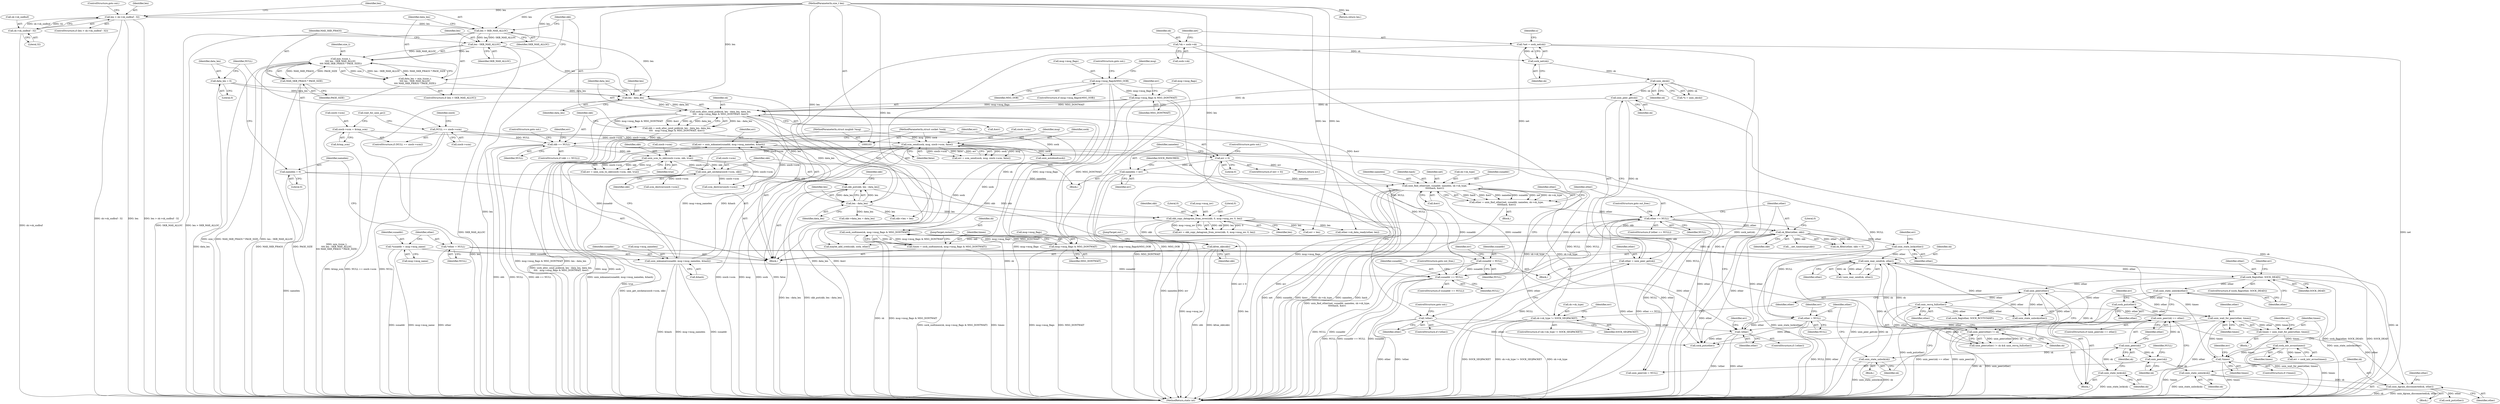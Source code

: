 digraph "0_linux_e0e3cea46d31d23dc40df0a49a7a2c04fe8edfea_0@API" {
"1000567" [label="(Call,kfree_skb(skb))"];
"1000392" [label="(Call,sk_filter(other, skb))"];
"1000386" [label="(Call,other == NULL)"];
"1000373" [label="(Call,other = unix_find_other(net, sunaddr, namelen, sk->sk_type,\n\t\t\t\t\thash, &err))"];
"1000375" [label="(Call,unix_find_other(net, sunaddr, namelen, sk->sk_type,\n\t\t\t\t\thash, &err))"];
"1000121" [label="(Call,*net = sock_net(sk))"];
"1000123" [label="(Call,sock_net(sk))"];
"1000115" [label="(Call,*sk = sock->sk)"];
"1000369" [label="(Call,sunaddr == NULL)"];
"1000217" [label="(Call,sunaddr = NULL)"];
"1000155" [label="(Call,NULL == siocb->scm)"];
"1000200" [label="(Call,unix_mkname(sunaddr, msg->msg_namelen, &hash))"];
"1000131" [label="(Call,*sunaddr = msg->msg_name)"];
"1000295" [label="(Call,skb == NULL)"];
"1000279" [label="(Call,skb = sock_alloc_send_pskb(sk, len - data_len, data_len,\n\t\t\t\t   msg->msg_flags & MSG_DONTWAIT, &err))"];
"1000281" [label="(Call,sock_alloc_send_pskb(sk, len - data_len, data_len,\n\t\t\t\t   msg->msg_flags & MSG_DONTWAIT, &err))"];
"1000226" [label="(Call,unix_peer_get(sk))"];
"1000128" [label="(Call,unix_sk(sk))"];
"1000283" [label="(Call,len - data_len)"];
"1000266" [label="(Call,len > SKB_MAX_ALLOC)"];
"1000257" [label="(Call,len > sk->sk_sndbuf - 32)"];
"1000107" [label="(MethodParameterIn,size_t len)"];
"1000259" [label="(Call,sk->sk_sndbuf - 32)"];
"1000273" [label="(Call,len - SKB_MAX_ALLOC)"];
"1000151" [label="(Call,data_len = 0)"];
"1000269" [label="(Call,data_len = min_t(size_t,\n\t\t\t\t len - SKB_MAX_ALLOC,\n\t\t\t\t MAX_SKB_FRAGS * PAGE_SIZE))"];
"1000271" [label="(Call,min_t(size_t,\n\t\t\t\t len - SKB_MAX_ALLOC,\n\t\t\t\t MAX_SKB_FRAGS * PAGE_SIZE))"];
"1000276" [label="(Call,MAX_SKB_FRAGS * PAGE_SIZE)"];
"1000287" [label="(Call,msg->msg_flags & MSG_DONTWAIT)"];
"1000187" [label="(Call,msg->msg_flags&MSG_OOB)"];
"1000141" [label="(Call,namelen = 0)"];
"1000212" [label="(Call,namelen = err)"];
"1000208" [label="(Call,err < 0)"];
"1000198" [label="(Call,err = unix_mkname(sunaddr, msg->msg_namelen, &hash))"];
"1000471" [label="(Call,sk->sk_type != SOCK_SEQPACKET)"];
"1000361" [label="(Call,!other)"];
"1000452" [label="(Call,other = NULL)"];
"1000229" [label="(Call,!other)"];
"1000224" [label="(Call,other = unix_peer_get(sk))"];
"1000137" [label="(Call,*other = NULL)"];
"1000509" [label="(Call,unix_wait_for_peer(other, timeo))"];
"1000495" [label="(Call,unix_recvq_full(other))"];
"1000492" [label="(Call,unix_peer(other))"];
"1000414" [label="(Call,sock_flag(other, SOCK_DEAD))"];
"1000409" [label="(Call,unix_may_send(sk, other))"];
"1000491" [label="(Call,unix_peer(other) != sk)"];
"1000439" [label="(Call,unix_dgram_disconnected(sk, other))"];
"1000437" [label="(Call,unix_state_unlock(sk))"];
"1000434" [label="(Call,unix_peer(sk))"];
"1000429" [label="(Call,unix_peer(sk))"];
"1000425" [label="(Call,unix_state_lock(sk))"];
"1000428" [label="(Call,unix_peer(sk) == other)"];
"1000420" [label="(Call,sock_put(other))"];
"1000418" [label="(Call,unix_state_unlock(other))"];
"1000352" [label="(Call,sock_sndtimeo(sk, msg->msg_flags & MSG_DONTWAIT))"];
"1000354" [label="(Call,msg->msg_flags & MSG_DONTWAIT)"];
"1000450" [label="(Call,unix_state_unlock(sk))"];
"1000401" [label="(Call,unix_state_lock(other))"];
"1000499" [label="(Call,!timeo)"];
"1000350" [label="(Call,timeo = sock_sndtimeo(sk, msg->msg_flags & MSG_DONTWAIT))"];
"1000514" [label="(Call,sock_intr_errno(timeo))"];
"1000507" [label="(Call,timeo = unix_wait_for_peer(other, timeo))"];
"1000339" [label="(Call,skb_copy_datagram_from_iovec(skb, 0, msg->msg_iov, 0, len))"];
"1000322" [label="(Call,skb_put(skb, len - data_len))"];
"1000317" [label="(Call,unix_get_secdata(siocb->scm, skb))"];
"1000301" [label="(Call,unix_scm_to_skb(siocb->scm, skb, true))"];
"1000169" [label="(Call,scm_send(sock, msg, siocb->scm, false))"];
"1000105" [label="(MethodParameterIn,struct socket *sock)"];
"1000106" [label="(MethodParameterIn,struct msghdr *msg)"];
"1000160" [label="(Call,siocb->scm = &tmp_scm)"];
"1000324" [label="(Call,len - data_len)"];
"1000441" [label="(Identifier,other)"];
"1000219" [label="(Identifier,NULL)"];
"1000389" [label="(ControlStructure,goto out_free;)"];
"1000129" [label="(Identifier,sk)"];
"1000264" [label="(ControlStructure,goto out;)"];
"1000211" [label="(ControlStructure,goto out;)"];
"1000454" [label="(Identifier,NULL)"];
"1000293" [label="(Identifier,err)"];
"1000202" [label="(Call,msg->msg_namelen)"];
"1000339" [label="(Call,skb_copy_datagram_from_iovec(skb, 0, msg->msg_iov, 0, len))"];
"1000216" [label="(Block,)"];
"1000436" [label="(Identifier,NULL)"];
"1000160" [label="(Call,siocb->scm = &tmp_scm)"];
"1000325" [label="(Identifier,len)"];
"1000208" [label="(Call,err < 0)"];
"1000298" [label="(ControlStructure,goto out;)"];
"1000105" [label="(MethodParameterIn,struct socket *sock)"];
"1000392" [label="(Call,sk_filter(other, skb))"];
"1000418" [label="(Call,unix_state_unlock(other))"];
"1000132" [label="(Identifier,sunaddr)"];
"1000358" [label="(Identifier,MSG_DONTWAIT)"];
"1000527" [label="(Call,maybe_add_creds(skb, sock, other))"];
"1000224" [label="(Call,other = unix_peer_get(sk))"];
"1000201" [label="(Identifier,sunaddr)"];
"1000263" [label="(Literal,32)"];
"1000324" [label="(Call,len - data_len)"];
"1000578" [label="(Return,return err;)"];
"1000431" [label="(Identifier,other)"];
"1000435" [label="(Identifier,sk)"];
"1000210" [label="(Literal,0)"];
"1000427" [label="(ControlStructure,if (unix_peer(sk) == other))"];
"1000453" [label="(Identifier,other)"];
"1000514" [label="(Call,sock_intr_errno(timeo))"];
"1000155" [label="(Call,NULL == siocb->scm)"];
"1000296" [label="(Identifier,skb)"];
"1000371" [label="(Identifier,NULL)"];
"1000522" [label="(Call,sock_flag(other, SOCK_RCVTSTAMP))"];
"1000404" [label="(Identifier,err)"];
"1000270" [label="(Identifier,data_len)"];
"1000346" [label="(Identifier,len)"];
"1000126" [label="(Call,*u = unix_sk(sk))"];
"1000378" [label="(Identifier,namelen)"];
"1000402" [label="(Identifier,other)"];
"1000124" [label="(Identifier,sk)"];
"1000128" [label="(Call,unix_sk(sk))"];
"1000284" [label="(Identifier,len)"];
"1000209" [label="(Identifier,err)"];
"1000497" [label="(Block,)"];
"1000302" [label="(Call,siocb->scm)"];
"1000332" [label="(Call,skb->len = len)"];
"1000107" [label="(MethodParameterIn,size_t len)"];
"1000272" [label="(Identifier,size_t)"];
"1000231" [label="(ControlStructure,goto out;)"];
"1000138" [label="(Identifier,other)"];
"1000285" [label="(Identifier,data_len)"];
"1000493" [label="(Identifier,other)"];
"1000361" [label="(Call,!other)"];
"1000397" [label="(Call,err = len)"];
"1000225" [label="(Identifier,other)"];
"1000257" [label="(Call,len > sk->sk_sndbuf - 32)"];
"1000342" [label="(Call,msg->msg_iov)"];
"1000195" [label="(Identifier,msg)"];
"1000154" [label="(ControlStructure,if (NULL == siocb->scm))"];
"1000567" [label="(Call,kfree_skb(skb))"];
"1000460" [label="(Identifier,err)"];
"1000151" [label="(Call,data_len = 0)"];
"1000388" [label="(Identifier,NULL)"];
"1000306" [label="(Identifier,true)"];
"1000491" [label="(Call,unix_peer(other) != sk)"];
"1000142" [label="(Identifier,namelen)"];
"1000369" [label="(Call,sunaddr == NULL)"];
"1000291" [label="(Identifier,MSG_DONTWAIT)"];
"1000269" [label="(Call,data_len = min_t(size_t,\n\t\t\t\t len - SKB_MAX_ALLOC,\n\t\t\t\t MAX_SKB_FRAGS * PAGE_SIZE))"];
"1000500" [label="(Identifier,timeo)"];
"1000322" [label="(Call,skb_put(skb, len - data_len))"];
"1000297" [label="(Identifier,NULL)"];
"1000317" [label="(Call,unix_get_secdata(siocb->scm, skb))"];
"1000169" [label="(Call,scm_send(sock, msg, siocb->scm, false))"];
"1000294" [label="(ControlStructure,if (skb == NULL))"];
"1000374" [label="(Identifier,other)"];
"1000432" [label="(Block,)"];
"1000387" [label="(Identifier,other)"];
"1000235" [label="(Identifier,SOCK_PASSCRED)"];
"1000368" [label="(ControlStructure,if (sunaddr == NULL))"];
"1000212" [label="(Call,namelen = err)"];
"1000345" [label="(Literal,0)"];
"1000172" [label="(Call,siocb->scm)"];
"1000451" [label="(Identifier,sk)"];
"1000283" [label="(Call,len - data_len)"];
"1000394" [label="(Identifier,skb)"];
"1000288" [label="(Call,msg->msg_flags)"];
"1000515" [label="(Identifier,timeo)"];
"1000401" [label="(Call,unix_state_lock(other))"];
"1000568" [label="(Identifier,skb)"];
"1000115" [label="(Call,*sk = sock->sk)"];
"1000276" [label="(Call,MAX_SKB_FRAGS * PAGE_SIZE)"];
"1000450" [label="(Call,unix_state_unlock(sk))"];
"1000226" [label="(Call,unix_peer_get(sk))"];
"1000280" [label="(Identifier,skb)"];
"1000186" [label="(ControlStructure,if (msg->msg_flags&MSG_OOB))"];
"1000352" [label="(Call,sock_sndtimeo(sk, msg->msg_flags & MSG_DONTWAIT))"];
"1000301" [label="(Call,unix_scm_to_skb(siocb->scm, skb, true))"];
"1000471" [label="(Call,sk->sk_type != SOCK_SEQPACKET)"];
"1000287" [label="(Call,msg->msg_flags & MSG_DONTWAIT)"];
"1000499" [label="(Call,!timeo)"];
"1000382" [label="(Identifier,hash)"];
"1000370" [label="(Identifier,sunaddr)"];
"1000123" [label="(Call,sock_net(sk))"];
"1000166" [label="(Call,wait_for_unix_gc())"];
"1000354" [label="(Call,msg->msg_flags & MSG_DONTWAIT)"];
"1000299" [label="(Call,err = unix_scm_to_skb(siocb->scm, skb, true))"];
"1000248" [label="(Call,unix_autobind(sock))"];
"1000116" [label="(Identifier,sk)"];
"1000133" [label="(Call,msg->msg_name)"];
"1000376" [label="(Identifier,net)"];
"1000507" [label="(Call,timeo = unix_wait_for_peer(other, timeo))"];
"1000472" [label="(Call,sk->sk_type)"];
"1000428" [label="(Call,unix_peer(sk) == other)"];
"1000275" [label="(Identifier,SKB_MAX_ALLOC)"];
"1000259" [label="(Call,sk->sk_sndbuf - 32)"];
"1000416" [label="(Identifier,SOCK_DEAD)"];
"1000318" [label="(Call,siocb->scm)"];
"1000205" [label="(Call,&hash)"];
"1000351" [label="(Identifier,timeo)"];
"1000513" [label="(Identifier,err)"];
"1000121" [label="(Call,*net = sock_net(sk))"];
"1000197" [label="(Block,)"];
"1000108" [label="(Block,)"];
"1000305" [label="(Identifier,skb)"];
"1000439" [label="(Call,unix_dgram_disconnected(sk, other))"];
"1000214" [label="(Identifier,err)"];
"1000353" [label="(Identifier,sk)"];
"1000572" [label="(Call,sock_put(other))"];
"1000385" [label="(ControlStructure,if (other == NULL))"];
"1000217" [label="(Call,sunaddr = NULL)"];
"1000350" [label="(Call,timeo = sock_sndtimeo(sk, msg->msg_flags & MSG_DONTWAIT))"];
"1000267" [label="(Identifier,len)"];
"1000274" [label="(Identifier,len)"];
"1000271" [label="(Call,min_t(size_t,\n\t\t\t\t len - SKB_MAX_ALLOC,\n\t\t\t\t MAX_SKB_FRAGS * PAGE_SIZE))"];
"1000440" [label="(Identifier,sk)"];
"1000426" [label="(Identifier,sk)"];
"1000552" [label="(Call,other->sk_data_ready(other, len))"];
"1000494" [label="(Identifier,sk)"];
"1000512" [label="(Call,err = sock_intr_errno(timeo))"];
"1000323" [label="(Identifier,skb)"];
"1000295" [label="(Call,skb == NULL)"];
"1000282" [label="(Identifier,sk)"];
"1000286" [label="(Identifier,data_len)"];
"1000300" [label="(Identifier,err)"];
"1000580" [label="(MethodReturn,static int)"];
"1000423" [label="(Identifier,err)"];
"1000162" [label="(Identifier,siocb)"];
"1000419" [label="(Identifier,other)"];
"1000266" [label="(Call,len > SKB_MAX_ALLOC)"];
"1000379" [label="(Call,sk->sk_type)"];
"1000156" [label="(Identifier,NULL)"];
"1000363" [label="(Block,)"];
"1000420" [label="(Call,sock_put(other))"];
"1000273" [label="(Call,len - SKB_MAX_ALLOC)"];
"1000281" [label="(Call,sock_alloc_send_pskb(sk, len - data_len, data_len,\n\t\t\t\t   msg->msg_flags & MSG_DONTWAIT, &err))"];
"1000434" [label="(Call,unix_peer(sk))"];
"1000122" [label="(Identifier,net)"];
"1000171" [label="(Identifier,msg)"];
"1000326" [label="(Identifier,data_len)"];
"1000414" [label="(Call,sock_flag(other, SOCK_DEAD))"];
"1000525" [label="(Call,__net_timestamp(skb))"];
"1000292" [label="(Call,&err)"];
"1000117" [label="(Call,sock->sk)"];
"1000141" [label="(Call,namelen = 0)"];
"1000260" [label="(Call,sk->sk_sndbuf)"];
"1000503" [label="(Identifier,err)"];
"1000569" [label="(JumpTarget,out:)"];
"1000470" [label="(ControlStructure,if (sk->sk_type != SOCK_SEQPACKET))"];
"1000456" [label="(Identifier,err)"];
"1000475" [label="(Identifier,SOCK_SEQPACKET)"];
"1000373" [label="(Call,other = unix_find_other(net, sunaddr, namelen, sk->sk_type,\n\t\t\t\t\thash, &err))"];
"1000355" [label="(Call,msg->msg_flags)"];
"1000340" [label="(Identifier,skb)"];
"1000187" [label="(Call,msg->msg_flags&MSG_OOB)"];
"1000227" [label="(Identifier,sk)"];
"1000191" [label="(Identifier,MSG_OOB)"];
"1000417" [label="(Block,)"];
"1000430" [label="(Identifier,sk)"];
"1000372" [label="(ControlStructure,goto out_free;)"];
"1000152" [label="(Identifier,data_len)"];
"1000327" [label="(Call,skb->data_len = data_len)"];
"1000425" [label="(Call,unix_state_lock(sk))"];
"1000393" [label="(Identifier,other)"];
"1000492" [label="(Call,unix_peer(other))"];
"1000127" [label="(Identifier,u)"];
"1000164" [label="(Call,&tmp_scm)"];
"1000377" [label="(Identifier,sunaddr)"];
"1000452" [label="(Call,other = NULL)"];
"1000561" [label="(Return,return len;)"];
"1000360" [label="(ControlStructure,if (!other))"];
"1000137" [label="(Call,*other = NULL)"];
"1000409" [label="(Call,unix_may_send(sk, other))"];
"1000153" [label="(Literal,0)"];
"1000221" [label="(Identifier,err)"];
"1000557" [label="(Call,scm_destroy(siocb->scm))"];
"1000362" [label="(Identifier,other)"];
"1000443" [label="(Identifier,other)"];
"1000199" [label="(Identifier,err)"];
"1000218" [label="(Identifier,sunaddr)"];
"1000386" [label="(Call,other == NULL)"];
"1000341" [label="(Literal,0)"];
"1000213" [label="(Identifier,namelen)"];
"1000498" [label="(ControlStructure,if (!timeo))"];
"1000139" [label="(Identifier,NULL)"];
"1000321" [label="(Identifier,skb)"];
"1000359" [label="(JumpTarget,restart:)"];
"1000200" [label="(Call,unix_mkname(sunaddr, msg->msg_namelen, &hash))"];
"1000478" [label="(Identifier,err)"];
"1000438" [label="(Identifier,sk)"];
"1000175" [label="(Identifier,false)"];
"1000170" [label="(Identifier,sock)"];
"1000161" [label="(Call,siocb->scm)"];
"1000207" [label="(ControlStructure,if (err < 0))"];
"1000510" [label="(Identifier,other)"];
"1000265" [label="(ControlStructure,if (len > SKB_MAX_ALLOC))"];
"1000495" [label="(Call,unix_recvq_full(other))"];
"1000509" [label="(Call,unix_wait_for_peer(other, timeo))"];
"1000268" [label="(Identifier,SKB_MAX_ALLOC)"];
"1000408" [label="(Call,!unix_may_send(sk, other))"];
"1000106" [label="(MethodParameterIn,struct msghdr *msg)"];
"1000437" [label="(Call,unix_state_unlock(sk))"];
"1000258" [label="(Identifier,len)"];
"1000511" [label="(Identifier,timeo)"];
"1000230" [label="(Identifier,other)"];
"1000395" [label="(Literal,0)"];
"1000157" [label="(Call,siocb->scm)"];
"1000143" [label="(Literal,0)"];
"1000256" [label="(ControlStructure,if (len > sk->sk_sndbuf - 32))"];
"1000413" [label="(ControlStructure,if (sock_flag(other, SOCK_DEAD)))"];
"1000411" [label="(Identifier,other)"];
"1000564" [label="(Call,unix_state_unlock(other))"];
"1000574" [label="(Call,scm_destroy(siocb->scm))"];
"1000433" [label="(Call,unix_peer(sk) = NULL)"];
"1000496" [label="(Identifier,other)"];
"1000442" [label="(Call,sock_put(other))"];
"1000410" [label="(Identifier,sk)"];
"1000198" [label="(Call,err = unix_mkname(sunaddr, msg->msg_namelen, &hash))"];
"1000429" [label="(Call,unix_peer(sk))"];
"1000391" [label="(Call,sk_filter(other, skb) < 0)"];
"1000383" [label="(Call,&err)"];
"1000490" [label="(Call,unix_peer(other) != sk && unix_recvq_full(other))"];
"1000228" [label="(ControlStructure,if (!other))"];
"1000188" [label="(Call,msg->msg_flags)"];
"1000192" [label="(ControlStructure,goto out;)"];
"1000415" [label="(Identifier,other)"];
"1000421" [label="(Identifier,other)"];
"1000329" [label="(Identifier,skb)"];
"1000365" [label="(Identifier,err)"];
"1000167" [label="(Call,err = scm_send(sock, msg, siocb->scm, false))"];
"1000375" [label="(Call,unix_find_other(net, sunaddr, namelen, sk->sk_type,\n\t\t\t\t\thash, &err))"];
"1000278" [label="(Identifier,PAGE_SIZE)"];
"1000449" [label="(Block,)"];
"1000131" [label="(Call,*sunaddr = msg->msg_name)"];
"1000508" [label="(Identifier,timeo)"];
"1000279" [label="(Call,skb = sock_alloc_send_pskb(sk, len - data_len, data_len,\n\t\t\t\t   msg->msg_flags & MSG_DONTWAIT, &err))"];
"1000337" [label="(Call,err = skb_copy_datagram_from_iovec(skb, 0, msg->msg_iov, 0, len))"];
"1000277" [label="(Identifier,MAX_SKB_FRAGS)"];
"1000229" [label="(Call,!other)"];
"1000567" -> "1000108"  [label="AST: "];
"1000567" -> "1000568"  [label="CFG: "];
"1000568" -> "1000567"  [label="AST: "];
"1000569" -> "1000567"  [label="CFG: "];
"1000567" -> "1000580"  [label="DDG: skb"];
"1000567" -> "1000580"  [label="DDG: kfree_skb(skb)"];
"1000392" -> "1000567"  [label="DDG: skb"];
"1000301" -> "1000567"  [label="DDG: skb"];
"1000339" -> "1000567"  [label="DDG: skb"];
"1000392" -> "1000391"  [label="AST: "];
"1000392" -> "1000394"  [label="CFG: "];
"1000393" -> "1000392"  [label="AST: "];
"1000394" -> "1000392"  [label="AST: "];
"1000395" -> "1000392"  [label="CFG: "];
"1000392" -> "1000580"  [label="DDG: other"];
"1000392" -> "1000391"  [label="DDG: other"];
"1000392" -> "1000391"  [label="DDG: skb"];
"1000386" -> "1000392"  [label="DDG: other"];
"1000361" -> "1000392"  [label="DDG: other"];
"1000339" -> "1000392"  [label="DDG: skb"];
"1000392" -> "1000401"  [label="DDG: other"];
"1000392" -> "1000525"  [label="DDG: skb"];
"1000392" -> "1000527"  [label="DDG: skb"];
"1000392" -> "1000572"  [label="DDG: other"];
"1000386" -> "1000385"  [label="AST: "];
"1000386" -> "1000388"  [label="CFG: "];
"1000387" -> "1000386"  [label="AST: "];
"1000388" -> "1000386"  [label="AST: "];
"1000389" -> "1000386"  [label="CFG: "];
"1000393" -> "1000386"  [label="CFG: "];
"1000386" -> "1000580"  [label="DDG: NULL"];
"1000386" -> "1000580"  [label="DDG: other"];
"1000386" -> "1000580"  [label="DDG: other == NULL"];
"1000386" -> "1000369"  [label="DDG: NULL"];
"1000373" -> "1000386"  [label="DDG: other"];
"1000369" -> "1000386"  [label="DDG: NULL"];
"1000386" -> "1000433"  [label="DDG: NULL"];
"1000386" -> "1000452"  [label="DDG: NULL"];
"1000386" -> "1000572"  [label="DDG: other"];
"1000373" -> "1000363"  [label="AST: "];
"1000373" -> "1000375"  [label="CFG: "];
"1000374" -> "1000373"  [label="AST: "];
"1000375" -> "1000373"  [label="AST: "];
"1000387" -> "1000373"  [label="CFG: "];
"1000373" -> "1000580"  [label="DDG: unix_find_other(net, sunaddr, namelen, sk->sk_type,\n\t\t\t\t\thash, &err)"];
"1000375" -> "1000373"  [label="DDG: hash"];
"1000375" -> "1000373"  [label="DDG: &err"];
"1000375" -> "1000373"  [label="DDG: namelen"];
"1000375" -> "1000373"  [label="DDG: sunaddr"];
"1000375" -> "1000373"  [label="DDG: net"];
"1000375" -> "1000373"  [label="DDG: sk->sk_type"];
"1000375" -> "1000383"  [label="CFG: "];
"1000376" -> "1000375"  [label="AST: "];
"1000377" -> "1000375"  [label="AST: "];
"1000378" -> "1000375"  [label="AST: "];
"1000379" -> "1000375"  [label="AST: "];
"1000382" -> "1000375"  [label="AST: "];
"1000383" -> "1000375"  [label="AST: "];
"1000375" -> "1000580"  [label="DDG: net"];
"1000375" -> "1000580"  [label="DDG: sunaddr"];
"1000375" -> "1000580"  [label="DDG: &err"];
"1000375" -> "1000580"  [label="DDG: sk->sk_type"];
"1000375" -> "1000580"  [label="DDG: namelen"];
"1000375" -> "1000580"  [label="DDG: hash"];
"1000375" -> "1000369"  [label="DDG: sunaddr"];
"1000121" -> "1000375"  [label="DDG: net"];
"1000369" -> "1000375"  [label="DDG: sunaddr"];
"1000141" -> "1000375"  [label="DDG: namelen"];
"1000212" -> "1000375"  [label="DDG: namelen"];
"1000471" -> "1000375"  [label="DDG: sk->sk_type"];
"1000281" -> "1000375"  [label="DDG: &err"];
"1000375" -> "1000471"  [label="DDG: sk->sk_type"];
"1000121" -> "1000108"  [label="AST: "];
"1000121" -> "1000123"  [label="CFG: "];
"1000122" -> "1000121"  [label="AST: "];
"1000123" -> "1000121"  [label="AST: "];
"1000127" -> "1000121"  [label="CFG: "];
"1000121" -> "1000580"  [label="DDG: sock_net(sk)"];
"1000121" -> "1000580"  [label="DDG: net"];
"1000123" -> "1000121"  [label="DDG: sk"];
"1000123" -> "1000124"  [label="CFG: "];
"1000124" -> "1000123"  [label="AST: "];
"1000115" -> "1000123"  [label="DDG: sk"];
"1000123" -> "1000128"  [label="DDG: sk"];
"1000115" -> "1000108"  [label="AST: "];
"1000115" -> "1000117"  [label="CFG: "];
"1000116" -> "1000115"  [label="AST: "];
"1000117" -> "1000115"  [label="AST: "];
"1000122" -> "1000115"  [label="CFG: "];
"1000115" -> "1000580"  [label="DDG: sock->sk"];
"1000369" -> "1000368"  [label="AST: "];
"1000369" -> "1000371"  [label="CFG: "];
"1000370" -> "1000369"  [label="AST: "];
"1000371" -> "1000369"  [label="AST: "];
"1000372" -> "1000369"  [label="CFG: "];
"1000374" -> "1000369"  [label="CFG: "];
"1000369" -> "1000580"  [label="DDG: sunaddr == NULL"];
"1000369" -> "1000580"  [label="DDG: sunaddr"];
"1000369" -> "1000580"  [label="DDG: NULL"];
"1000217" -> "1000369"  [label="DDG: sunaddr"];
"1000200" -> "1000369"  [label="DDG: sunaddr"];
"1000295" -> "1000369"  [label="DDG: NULL"];
"1000217" -> "1000216"  [label="AST: "];
"1000217" -> "1000219"  [label="CFG: "];
"1000218" -> "1000217"  [label="AST: "];
"1000219" -> "1000217"  [label="AST: "];
"1000221" -> "1000217"  [label="CFG: "];
"1000217" -> "1000580"  [label="DDG: NULL"];
"1000217" -> "1000580"  [label="DDG: sunaddr"];
"1000155" -> "1000217"  [label="DDG: NULL"];
"1000155" -> "1000154"  [label="AST: "];
"1000155" -> "1000157"  [label="CFG: "];
"1000156" -> "1000155"  [label="AST: "];
"1000157" -> "1000155"  [label="AST: "];
"1000162" -> "1000155"  [label="CFG: "];
"1000166" -> "1000155"  [label="CFG: "];
"1000155" -> "1000580"  [label="DDG: NULL == siocb->scm"];
"1000155" -> "1000580"  [label="DDG: NULL"];
"1000155" -> "1000169"  [label="DDG: siocb->scm"];
"1000155" -> "1000295"  [label="DDG: NULL"];
"1000200" -> "1000198"  [label="AST: "];
"1000200" -> "1000205"  [label="CFG: "];
"1000201" -> "1000200"  [label="AST: "];
"1000202" -> "1000200"  [label="AST: "];
"1000205" -> "1000200"  [label="AST: "];
"1000198" -> "1000200"  [label="CFG: "];
"1000200" -> "1000580"  [label="DDG: sunaddr"];
"1000200" -> "1000580"  [label="DDG: &hash"];
"1000200" -> "1000580"  [label="DDG: msg->msg_namelen"];
"1000200" -> "1000198"  [label="DDG: sunaddr"];
"1000200" -> "1000198"  [label="DDG: msg->msg_namelen"];
"1000200" -> "1000198"  [label="DDG: &hash"];
"1000131" -> "1000200"  [label="DDG: sunaddr"];
"1000131" -> "1000108"  [label="AST: "];
"1000131" -> "1000133"  [label="CFG: "];
"1000132" -> "1000131"  [label="AST: "];
"1000133" -> "1000131"  [label="AST: "];
"1000138" -> "1000131"  [label="CFG: "];
"1000131" -> "1000580"  [label="DDG: sunaddr"];
"1000131" -> "1000580"  [label="DDG: msg->msg_name"];
"1000295" -> "1000294"  [label="AST: "];
"1000295" -> "1000297"  [label="CFG: "];
"1000296" -> "1000295"  [label="AST: "];
"1000297" -> "1000295"  [label="AST: "];
"1000298" -> "1000295"  [label="CFG: "];
"1000300" -> "1000295"  [label="CFG: "];
"1000295" -> "1000580"  [label="DDG: skb"];
"1000295" -> "1000580"  [label="DDG: NULL"];
"1000295" -> "1000580"  [label="DDG: skb == NULL"];
"1000279" -> "1000295"  [label="DDG: skb"];
"1000295" -> "1000301"  [label="DDG: skb"];
"1000295" -> "1000433"  [label="DDG: NULL"];
"1000295" -> "1000452"  [label="DDG: NULL"];
"1000279" -> "1000108"  [label="AST: "];
"1000279" -> "1000281"  [label="CFG: "];
"1000280" -> "1000279"  [label="AST: "];
"1000281" -> "1000279"  [label="AST: "];
"1000296" -> "1000279"  [label="CFG: "];
"1000279" -> "1000580"  [label="DDG: sock_alloc_send_pskb(sk, len - data_len, data_len,\n\t\t\t\t   msg->msg_flags & MSG_DONTWAIT, &err)"];
"1000281" -> "1000279"  [label="DDG: len - data_len"];
"1000281" -> "1000279"  [label="DDG: msg->msg_flags & MSG_DONTWAIT"];
"1000281" -> "1000279"  [label="DDG: &err"];
"1000281" -> "1000279"  [label="DDG: sk"];
"1000281" -> "1000279"  [label="DDG: data_len"];
"1000281" -> "1000292"  [label="CFG: "];
"1000282" -> "1000281"  [label="AST: "];
"1000283" -> "1000281"  [label="AST: "];
"1000286" -> "1000281"  [label="AST: "];
"1000287" -> "1000281"  [label="AST: "];
"1000292" -> "1000281"  [label="AST: "];
"1000281" -> "1000580"  [label="DDG: data_len"];
"1000281" -> "1000580"  [label="DDG: &err"];
"1000281" -> "1000580"  [label="DDG: sk"];
"1000281" -> "1000580"  [label="DDG: msg->msg_flags & MSG_DONTWAIT"];
"1000281" -> "1000580"  [label="DDG: len - data_len"];
"1000226" -> "1000281"  [label="DDG: sk"];
"1000128" -> "1000281"  [label="DDG: sk"];
"1000283" -> "1000281"  [label="DDG: len"];
"1000283" -> "1000281"  [label="DDG: data_len"];
"1000287" -> "1000281"  [label="DDG: msg->msg_flags"];
"1000287" -> "1000281"  [label="DDG: MSG_DONTWAIT"];
"1000281" -> "1000324"  [label="DDG: data_len"];
"1000281" -> "1000352"  [label="DDG: sk"];
"1000226" -> "1000224"  [label="AST: "];
"1000226" -> "1000227"  [label="CFG: "];
"1000227" -> "1000226"  [label="AST: "];
"1000224" -> "1000226"  [label="CFG: "];
"1000226" -> "1000580"  [label="DDG: sk"];
"1000226" -> "1000224"  [label="DDG: sk"];
"1000128" -> "1000226"  [label="DDG: sk"];
"1000128" -> "1000126"  [label="AST: "];
"1000128" -> "1000129"  [label="CFG: "];
"1000129" -> "1000128"  [label="AST: "];
"1000126" -> "1000128"  [label="CFG: "];
"1000128" -> "1000580"  [label="DDG: sk"];
"1000128" -> "1000126"  [label="DDG: sk"];
"1000283" -> "1000285"  [label="CFG: "];
"1000284" -> "1000283"  [label="AST: "];
"1000285" -> "1000283"  [label="AST: "];
"1000286" -> "1000283"  [label="CFG: "];
"1000283" -> "1000580"  [label="DDG: len"];
"1000266" -> "1000283"  [label="DDG: len"];
"1000273" -> "1000283"  [label="DDG: len"];
"1000107" -> "1000283"  [label="DDG: len"];
"1000151" -> "1000283"  [label="DDG: data_len"];
"1000269" -> "1000283"  [label="DDG: data_len"];
"1000283" -> "1000324"  [label="DDG: len"];
"1000266" -> "1000265"  [label="AST: "];
"1000266" -> "1000268"  [label="CFG: "];
"1000267" -> "1000266"  [label="AST: "];
"1000268" -> "1000266"  [label="AST: "];
"1000270" -> "1000266"  [label="CFG: "];
"1000280" -> "1000266"  [label="CFG: "];
"1000266" -> "1000580"  [label="DDG: SKB_MAX_ALLOC"];
"1000266" -> "1000580"  [label="DDG: len > SKB_MAX_ALLOC"];
"1000257" -> "1000266"  [label="DDG: len"];
"1000107" -> "1000266"  [label="DDG: len"];
"1000266" -> "1000273"  [label="DDG: len"];
"1000266" -> "1000273"  [label="DDG: SKB_MAX_ALLOC"];
"1000257" -> "1000256"  [label="AST: "];
"1000257" -> "1000259"  [label="CFG: "];
"1000258" -> "1000257"  [label="AST: "];
"1000259" -> "1000257"  [label="AST: "];
"1000264" -> "1000257"  [label="CFG: "];
"1000267" -> "1000257"  [label="CFG: "];
"1000257" -> "1000580"  [label="DDG: sk->sk_sndbuf - 32"];
"1000257" -> "1000580"  [label="DDG: len"];
"1000257" -> "1000580"  [label="DDG: len > sk->sk_sndbuf - 32"];
"1000107" -> "1000257"  [label="DDG: len"];
"1000259" -> "1000257"  [label="DDG: sk->sk_sndbuf"];
"1000259" -> "1000257"  [label="DDG: 32"];
"1000107" -> "1000103"  [label="AST: "];
"1000107" -> "1000580"  [label="DDG: len"];
"1000107" -> "1000273"  [label="DDG: len"];
"1000107" -> "1000324"  [label="DDG: len"];
"1000107" -> "1000332"  [label="DDG: len"];
"1000107" -> "1000339"  [label="DDG: len"];
"1000107" -> "1000397"  [label="DDG: len"];
"1000107" -> "1000552"  [label="DDG: len"];
"1000107" -> "1000561"  [label="DDG: len"];
"1000259" -> "1000263"  [label="CFG: "];
"1000260" -> "1000259"  [label="AST: "];
"1000263" -> "1000259"  [label="AST: "];
"1000259" -> "1000580"  [label="DDG: sk->sk_sndbuf"];
"1000273" -> "1000271"  [label="AST: "];
"1000273" -> "1000275"  [label="CFG: "];
"1000274" -> "1000273"  [label="AST: "];
"1000275" -> "1000273"  [label="AST: "];
"1000277" -> "1000273"  [label="CFG: "];
"1000273" -> "1000580"  [label="DDG: SKB_MAX_ALLOC"];
"1000273" -> "1000271"  [label="DDG: len"];
"1000273" -> "1000271"  [label="DDG: SKB_MAX_ALLOC"];
"1000151" -> "1000108"  [label="AST: "];
"1000151" -> "1000153"  [label="CFG: "];
"1000152" -> "1000151"  [label="AST: "];
"1000153" -> "1000151"  [label="AST: "];
"1000156" -> "1000151"  [label="CFG: "];
"1000151" -> "1000580"  [label="DDG: data_len"];
"1000269" -> "1000265"  [label="AST: "];
"1000269" -> "1000271"  [label="CFG: "];
"1000270" -> "1000269"  [label="AST: "];
"1000271" -> "1000269"  [label="AST: "];
"1000280" -> "1000269"  [label="CFG: "];
"1000269" -> "1000580"  [label="DDG: min_t(size_t,\n\t\t\t\t len - SKB_MAX_ALLOC,\n\t\t\t\t MAX_SKB_FRAGS * PAGE_SIZE)"];
"1000271" -> "1000269"  [label="DDG: size_t"];
"1000271" -> "1000269"  [label="DDG: len - SKB_MAX_ALLOC"];
"1000271" -> "1000269"  [label="DDG: MAX_SKB_FRAGS * PAGE_SIZE"];
"1000271" -> "1000276"  [label="CFG: "];
"1000272" -> "1000271"  [label="AST: "];
"1000276" -> "1000271"  [label="AST: "];
"1000271" -> "1000580"  [label="DDG: MAX_SKB_FRAGS * PAGE_SIZE"];
"1000271" -> "1000580"  [label="DDG: len - SKB_MAX_ALLOC"];
"1000271" -> "1000580"  [label="DDG: size_t"];
"1000276" -> "1000271"  [label="DDG: MAX_SKB_FRAGS"];
"1000276" -> "1000271"  [label="DDG: PAGE_SIZE"];
"1000276" -> "1000278"  [label="CFG: "];
"1000277" -> "1000276"  [label="AST: "];
"1000278" -> "1000276"  [label="AST: "];
"1000276" -> "1000580"  [label="DDG: PAGE_SIZE"];
"1000276" -> "1000580"  [label="DDG: MAX_SKB_FRAGS"];
"1000287" -> "1000291"  [label="CFG: "];
"1000288" -> "1000287"  [label="AST: "];
"1000291" -> "1000287"  [label="AST: "];
"1000293" -> "1000287"  [label="CFG: "];
"1000287" -> "1000580"  [label="DDG: MSG_DONTWAIT"];
"1000287" -> "1000580"  [label="DDG: msg->msg_flags"];
"1000187" -> "1000287"  [label="DDG: msg->msg_flags"];
"1000287" -> "1000354"  [label="DDG: msg->msg_flags"];
"1000287" -> "1000354"  [label="DDG: MSG_DONTWAIT"];
"1000187" -> "1000186"  [label="AST: "];
"1000187" -> "1000191"  [label="CFG: "];
"1000188" -> "1000187"  [label="AST: "];
"1000191" -> "1000187"  [label="AST: "];
"1000192" -> "1000187"  [label="CFG: "];
"1000195" -> "1000187"  [label="CFG: "];
"1000187" -> "1000580"  [label="DDG: msg->msg_flags"];
"1000187" -> "1000580"  [label="DDG: msg->msg_flags&MSG_OOB"];
"1000187" -> "1000580"  [label="DDG: MSG_OOB"];
"1000141" -> "1000108"  [label="AST: "];
"1000141" -> "1000143"  [label="CFG: "];
"1000142" -> "1000141"  [label="AST: "];
"1000143" -> "1000141"  [label="AST: "];
"1000152" -> "1000141"  [label="CFG: "];
"1000141" -> "1000580"  [label="DDG: namelen"];
"1000212" -> "1000197"  [label="AST: "];
"1000212" -> "1000214"  [label="CFG: "];
"1000213" -> "1000212"  [label="AST: "];
"1000214" -> "1000212"  [label="AST: "];
"1000235" -> "1000212"  [label="CFG: "];
"1000212" -> "1000580"  [label="DDG: err"];
"1000212" -> "1000580"  [label="DDG: namelen"];
"1000208" -> "1000212"  [label="DDG: err"];
"1000208" -> "1000207"  [label="AST: "];
"1000208" -> "1000210"  [label="CFG: "];
"1000209" -> "1000208"  [label="AST: "];
"1000210" -> "1000208"  [label="AST: "];
"1000211" -> "1000208"  [label="CFG: "];
"1000213" -> "1000208"  [label="CFG: "];
"1000208" -> "1000580"  [label="DDG: err"];
"1000208" -> "1000580"  [label="DDG: err < 0"];
"1000198" -> "1000208"  [label="DDG: err"];
"1000208" -> "1000578"  [label="DDG: err"];
"1000198" -> "1000197"  [label="AST: "];
"1000199" -> "1000198"  [label="AST: "];
"1000209" -> "1000198"  [label="CFG: "];
"1000198" -> "1000580"  [label="DDG: unix_mkname(sunaddr, msg->msg_namelen, &hash)"];
"1000471" -> "1000470"  [label="AST: "];
"1000471" -> "1000475"  [label="CFG: "];
"1000472" -> "1000471"  [label="AST: "];
"1000475" -> "1000471"  [label="AST: "];
"1000478" -> "1000471"  [label="CFG: "];
"1000493" -> "1000471"  [label="CFG: "];
"1000471" -> "1000580"  [label="DDG: sk->sk_type"];
"1000471" -> "1000580"  [label="DDG: SOCK_SEQPACKET"];
"1000471" -> "1000580"  [label="DDG: sk->sk_type != SOCK_SEQPACKET"];
"1000361" -> "1000360"  [label="AST: "];
"1000361" -> "1000362"  [label="CFG: "];
"1000362" -> "1000361"  [label="AST: "];
"1000365" -> "1000361"  [label="CFG: "];
"1000393" -> "1000361"  [label="CFG: "];
"1000361" -> "1000580"  [label="DDG: !other"];
"1000361" -> "1000580"  [label="DDG: other"];
"1000452" -> "1000361"  [label="DDG: other"];
"1000229" -> "1000361"  [label="DDG: other"];
"1000137" -> "1000361"  [label="DDG: other"];
"1000509" -> "1000361"  [label="DDG: other"];
"1000361" -> "1000572"  [label="DDG: other"];
"1000452" -> "1000417"  [label="AST: "];
"1000452" -> "1000454"  [label="CFG: "];
"1000453" -> "1000452"  [label="AST: "];
"1000454" -> "1000452"  [label="AST: "];
"1000456" -> "1000452"  [label="CFG: "];
"1000452" -> "1000580"  [label="DDG: other"];
"1000452" -> "1000580"  [label="DDG: NULL"];
"1000452" -> "1000572"  [label="DDG: other"];
"1000229" -> "1000228"  [label="AST: "];
"1000229" -> "1000230"  [label="CFG: "];
"1000230" -> "1000229"  [label="AST: "];
"1000231" -> "1000229"  [label="CFG: "];
"1000235" -> "1000229"  [label="CFG: "];
"1000229" -> "1000580"  [label="DDG: !other"];
"1000229" -> "1000580"  [label="DDG: other"];
"1000224" -> "1000229"  [label="DDG: other"];
"1000229" -> "1000572"  [label="DDG: other"];
"1000224" -> "1000216"  [label="AST: "];
"1000225" -> "1000224"  [label="AST: "];
"1000230" -> "1000224"  [label="CFG: "];
"1000224" -> "1000580"  [label="DDG: unix_peer_get(sk)"];
"1000137" -> "1000108"  [label="AST: "];
"1000137" -> "1000139"  [label="CFG: "];
"1000138" -> "1000137"  [label="AST: "];
"1000139" -> "1000137"  [label="AST: "];
"1000142" -> "1000137"  [label="CFG: "];
"1000137" -> "1000580"  [label="DDG: other"];
"1000137" -> "1000572"  [label="DDG: other"];
"1000509" -> "1000507"  [label="AST: "];
"1000509" -> "1000511"  [label="CFG: "];
"1000510" -> "1000509"  [label="AST: "];
"1000511" -> "1000509"  [label="AST: "];
"1000507" -> "1000509"  [label="CFG: "];
"1000509" -> "1000580"  [label="DDG: other"];
"1000509" -> "1000507"  [label="DDG: other"];
"1000509" -> "1000507"  [label="DDG: timeo"];
"1000495" -> "1000509"  [label="DDG: other"];
"1000492" -> "1000509"  [label="DDG: other"];
"1000499" -> "1000509"  [label="DDG: timeo"];
"1000509" -> "1000572"  [label="DDG: other"];
"1000495" -> "1000490"  [label="AST: "];
"1000495" -> "1000496"  [label="CFG: "];
"1000496" -> "1000495"  [label="AST: "];
"1000490" -> "1000495"  [label="CFG: "];
"1000495" -> "1000490"  [label="DDG: other"];
"1000492" -> "1000495"  [label="DDG: other"];
"1000495" -> "1000522"  [label="DDG: other"];
"1000495" -> "1000564"  [label="DDG: other"];
"1000492" -> "1000491"  [label="AST: "];
"1000492" -> "1000493"  [label="CFG: "];
"1000493" -> "1000492"  [label="AST: "];
"1000494" -> "1000492"  [label="CFG: "];
"1000492" -> "1000491"  [label="DDG: other"];
"1000414" -> "1000492"  [label="DDG: other"];
"1000492" -> "1000522"  [label="DDG: other"];
"1000492" -> "1000564"  [label="DDG: other"];
"1000414" -> "1000413"  [label="AST: "];
"1000414" -> "1000416"  [label="CFG: "];
"1000415" -> "1000414"  [label="AST: "];
"1000416" -> "1000414"  [label="AST: "];
"1000419" -> "1000414"  [label="CFG: "];
"1000460" -> "1000414"  [label="CFG: "];
"1000414" -> "1000580"  [label="DDG: sock_flag(other, SOCK_DEAD)"];
"1000414" -> "1000580"  [label="DDG: SOCK_DEAD"];
"1000409" -> "1000414"  [label="DDG: other"];
"1000414" -> "1000418"  [label="DDG: other"];
"1000414" -> "1000564"  [label="DDG: other"];
"1000409" -> "1000408"  [label="AST: "];
"1000409" -> "1000411"  [label="CFG: "];
"1000410" -> "1000409"  [label="AST: "];
"1000411" -> "1000409"  [label="AST: "];
"1000408" -> "1000409"  [label="CFG: "];
"1000409" -> "1000580"  [label="DDG: sk"];
"1000409" -> "1000408"  [label="DDG: sk"];
"1000409" -> "1000408"  [label="DDG: other"];
"1000491" -> "1000409"  [label="DDG: sk"];
"1000439" -> "1000409"  [label="DDG: sk"];
"1000352" -> "1000409"  [label="DDG: sk"];
"1000450" -> "1000409"  [label="DDG: sk"];
"1000401" -> "1000409"  [label="DDG: other"];
"1000409" -> "1000425"  [label="DDG: sk"];
"1000409" -> "1000491"  [label="DDG: sk"];
"1000409" -> "1000564"  [label="DDG: other"];
"1000491" -> "1000490"  [label="AST: "];
"1000491" -> "1000494"  [label="CFG: "];
"1000494" -> "1000491"  [label="AST: "];
"1000496" -> "1000491"  [label="CFG: "];
"1000490" -> "1000491"  [label="CFG: "];
"1000491" -> "1000580"  [label="DDG: sk"];
"1000491" -> "1000580"  [label="DDG: unix_peer(other)"];
"1000491" -> "1000490"  [label="DDG: unix_peer(other)"];
"1000491" -> "1000490"  [label="DDG: sk"];
"1000439" -> "1000432"  [label="AST: "];
"1000439" -> "1000441"  [label="CFG: "];
"1000440" -> "1000439"  [label="AST: "];
"1000441" -> "1000439"  [label="AST: "];
"1000443" -> "1000439"  [label="CFG: "];
"1000439" -> "1000580"  [label="DDG: sk"];
"1000439" -> "1000580"  [label="DDG: unix_dgram_disconnected(sk, other)"];
"1000437" -> "1000439"  [label="DDG: sk"];
"1000428" -> "1000439"  [label="DDG: other"];
"1000439" -> "1000442"  [label="DDG: other"];
"1000437" -> "1000432"  [label="AST: "];
"1000437" -> "1000438"  [label="CFG: "];
"1000438" -> "1000437"  [label="AST: "];
"1000440" -> "1000437"  [label="CFG: "];
"1000437" -> "1000580"  [label="DDG: unix_state_unlock(sk)"];
"1000434" -> "1000437"  [label="DDG: sk"];
"1000434" -> "1000433"  [label="AST: "];
"1000434" -> "1000435"  [label="CFG: "];
"1000435" -> "1000434"  [label="AST: "];
"1000436" -> "1000434"  [label="CFG: "];
"1000429" -> "1000434"  [label="DDG: sk"];
"1000429" -> "1000428"  [label="AST: "];
"1000429" -> "1000430"  [label="CFG: "];
"1000430" -> "1000429"  [label="AST: "];
"1000431" -> "1000429"  [label="CFG: "];
"1000429" -> "1000428"  [label="DDG: sk"];
"1000425" -> "1000429"  [label="DDG: sk"];
"1000429" -> "1000450"  [label="DDG: sk"];
"1000425" -> "1000417"  [label="AST: "];
"1000425" -> "1000426"  [label="CFG: "];
"1000426" -> "1000425"  [label="AST: "];
"1000430" -> "1000425"  [label="CFG: "];
"1000425" -> "1000580"  [label="DDG: unix_state_lock(sk)"];
"1000428" -> "1000427"  [label="AST: "];
"1000428" -> "1000431"  [label="CFG: "];
"1000431" -> "1000428"  [label="AST: "];
"1000435" -> "1000428"  [label="CFG: "];
"1000451" -> "1000428"  [label="CFG: "];
"1000428" -> "1000580"  [label="DDG: unix_peer(sk) == other"];
"1000428" -> "1000580"  [label="DDG: unix_peer(sk)"];
"1000420" -> "1000428"  [label="DDG: other"];
"1000420" -> "1000417"  [label="AST: "];
"1000420" -> "1000421"  [label="CFG: "];
"1000421" -> "1000420"  [label="AST: "];
"1000423" -> "1000420"  [label="CFG: "];
"1000420" -> "1000580"  [label="DDG: sock_put(other)"];
"1000418" -> "1000420"  [label="DDG: other"];
"1000418" -> "1000417"  [label="AST: "];
"1000418" -> "1000419"  [label="CFG: "];
"1000419" -> "1000418"  [label="AST: "];
"1000421" -> "1000418"  [label="CFG: "];
"1000418" -> "1000580"  [label="DDG: unix_state_unlock(other)"];
"1000352" -> "1000350"  [label="AST: "];
"1000352" -> "1000354"  [label="CFG: "];
"1000353" -> "1000352"  [label="AST: "];
"1000354" -> "1000352"  [label="AST: "];
"1000350" -> "1000352"  [label="CFG: "];
"1000352" -> "1000580"  [label="DDG: sk"];
"1000352" -> "1000580"  [label="DDG: msg->msg_flags & MSG_DONTWAIT"];
"1000352" -> "1000350"  [label="DDG: sk"];
"1000352" -> "1000350"  [label="DDG: msg->msg_flags & MSG_DONTWAIT"];
"1000354" -> "1000352"  [label="DDG: msg->msg_flags"];
"1000354" -> "1000352"  [label="DDG: MSG_DONTWAIT"];
"1000354" -> "1000358"  [label="CFG: "];
"1000355" -> "1000354"  [label="AST: "];
"1000358" -> "1000354"  [label="AST: "];
"1000354" -> "1000580"  [label="DDG: MSG_DONTWAIT"];
"1000354" -> "1000580"  [label="DDG: msg->msg_flags"];
"1000450" -> "1000449"  [label="AST: "];
"1000450" -> "1000451"  [label="CFG: "];
"1000451" -> "1000450"  [label="AST: "];
"1000453" -> "1000450"  [label="CFG: "];
"1000450" -> "1000580"  [label="DDG: unix_state_unlock(sk)"];
"1000450" -> "1000580"  [label="DDG: sk"];
"1000401" -> "1000108"  [label="AST: "];
"1000401" -> "1000402"  [label="CFG: "];
"1000402" -> "1000401"  [label="AST: "];
"1000404" -> "1000401"  [label="CFG: "];
"1000401" -> "1000580"  [label="DDG: unix_state_lock(other)"];
"1000499" -> "1000498"  [label="AST: "];
"1000499" -> "1000500"  [label="CFG: "];
"1000500" -> "1000499"  [label="AST: "];
"1000503" -> "1000499"  [label="CFG: "];
"1000508" -> "1000499"  [label="CFG: "];
"1000499" -> "1000580"  [label="DDG: !timeo"];
"1000499" -> "1000580"  [label="DDG: timeo"];
"1000350" -> "1000499"  [label="DDG: timeo"];
"1000514" -> "1000499"  [label="DDG: timeo"];
"1000350" -> "1000108"  [label="AST: "];
"1000351" -> "1000350"  [label="AST: "];
"1000359" -> "1000350"  [label="CFG: "];
"1000350" -> "1000580"  [label="DDG: timeo"];
"1000350" -> "1000580"  [label="DDG: sock_sndtimeo(sk, msg->msg_flags & MSG_DONTWAIT)"];
"1000514" -> "1000512"  [label="AST: "];
"1000514" -> "1000515"  [label="CFG: "];
"1000515" -> "1000514"  [label="AST: "];
"1000512" -> "1000514"  [label="CFG: "];
"1000514" -> "1000580"  [label="DDG: timeo"];
"1000514" -> "1000512"  [label="DDG: timeo"];
"1000507" -> "1000514"  [label="DDG: timeo"];
"1000507" -> "1000497"  [label="AST: "];
"1000508" -> "1000507"  [label="AST: "];
"1000513" -> "1000507"  [label="CFG: "];
"1000507" -> "1000580"  [label="DDG: unix_wait_for_peer(other, timeo)"];
"1000339" -> "1000337"  [label="AST: "];
"1000339" -> "1000346"  [label="CFG: "];
"1000340" -> "1000339"  [label="AST: "];
"1000341" -> "1000339"  [label="AST: "];
"1000342" -> "1000339"  [label="AST: "];
"1000345" -> "1000339"  [label="AST: "];
"1000346" -> "1000339"  [label="AST: "];
"1000337" -> "1000339"  [label="CFG: "];
"1000339" -> "1000580"  [label="DDG: msg->msg_iov"];
"1000339" -> "1000580"  [label="DDG: len"];
"1000339" -> "1000337"  [label="DDG: skb"];
"1000339" -> "1000337"  [label="DDG: len"];
"1000339" -> "1000337"  [label="DDG: 0"];
"1000339" -> "1000337"  [label="DDG: msg->msg_iov"];
"1000322" -> "1000339"  [label="DDG: skb"];
"1000324" -> "1000339"  [label="DDG: len"];
"1000339" -> "1000397"  [label="DDG: len"];
"1000339" -> "1000552"  [label="DDG: len"];
"1000322" -> "1000108"  [label="AST: "];
"1000322" -> "1000324"  [label="CFG: "];
"1000323" -> "1000322"  [label="AST: "];
"1000324" -> "1000322"  [label="AST: "];
"1000329" -> "1000322"  [label="CFG: "];
"1000322" -> "1000580"  [label="DDG: len - data_len"];
"1000322" -> "1000580"  [label="DDG: skb_put(skb, len - data_len)"];
"1000317" -> "1000322"  [label="DDG: skb"];
"1000324" -> "1000322"  [label="DDG: len"];
"1000324" -> "1000322"  [label="DDG: data_len"];
"1000317" -> "1000108"  [label="AST: "];
"1000317" -> "1000321"  [label="CFG: "];
"1000318" -> "1000317"  [label="AST: "];
"1000321" -> "1000317"  [label="AST: "];
"1000323" -> "1000317"  [label="CFG: "];
"1000317" -> "1000580"  [label="DDG: unix_get_secdata(siocb->scm, skb)"];
"1000301" -> "1000317"  [label="DDG: siocb->scm"];
"1000301" -> "1000317"  [label="DDG: skb"];
"1000317" -> "1000557"  [label="DDG: siocb->scm"];
"1000317" -> "1000574"  [label="DDG: siocb->scm"];
"1000301" -> "1000299"  [label="AST: "];
"1000301" -> "1000306"  [label="CFG: "];
"1000302" -> "1000301"  [label="AST: "];
"1000305" -> "1000301"  [label="AST: "];
"1000306" -> "1000301"  [label="AST: "];
"1000299" -> "1000301"  [label="CFG: "];
"1000301" -> "1000580"  [label="DDG: true"];
"1000301" -> "1000299"  [label="DDG: siocb->scm"];
"1000301" -> "1000299"  [label="DDG: skb"];
"1000301" -> "1000299"  [label="DDG: true"];
"1000169" -> "1000301"  [label="DDG: siocb->scm"];
"1000301" -> "1000574"  [label="DDG: siocb->scm"];
"1000169" -> "1000167"  [label="AST: "];
"1000169" -> "1000175"  [label="CFG: "];
"1000170" -> "1000169"  [label="AST: "];
"1000171" -> "1000169"  [label="AST: "];
"1000172" -> "1000169"  [label="AST: "];
"1000175" -> "1000169"  [label="AST: "];
"1000167" -> "1000169"  [label="CFG: "];
"1000169" -> "1000580"  [label="DDG: siocb->scm"];
"1000169" -> "1000580"  [label="DDG: msg"];
"1000169" -> "1000580"  [label="DDG: sock"];
"1000169" -> "1000580"  [label="DDG: false"];
"1000169" -> "1000167"  [label="DDG: sock"];
"1000169" -> "1000167"  [label="DDG: msg"];
"1000169" -> "1000167"  [label="DDG: siocb->scm"];
"1000169" -> "1000167"  [label="DDG: false"];
"1000105" -> "1000169"  [label="DDG: sock"];
"1000106" -> "1000169"  [label="DDG: msg"];
"1000160" -> "1000169"  [label="DDG: siocb->scm"];
"1000169" -> "1000248"  [label="DDG: sock"];
"1000169" -> "1000527"  [label="DDG: sock"];
"1000169" -> "1000574"  [label="DDG: siocb->scm"];
"1000105" -> "1000103"  [label="AST: "];
"1000105" -> "1000580"  [label="DDG: sock"];
"1000105" -> "1000248"  [label="DDG: sock"];
"1000105" -> "1000527"  [label="DDG: sock"];
"1000106" -> "1000103"  [label="AST: "];
"1000106" -> "1000580"  [label="DDG: msg"];
"1000160" -> "1000154"  [label="AST: "];
"1000160" -> "1000164"  [label="CFG: "];
"1000161" -> "1000160"  [label="AST: "];
"1000164" -> "1000160"  [label="AST: "];
"1000166" -> "1000160"  [label="CFG: "];
"1000160" -> "1000580"  [label="DDG: &tmp_scm"];
"1000324" -> "1000326"  [label="CFG: "];
"1000325" -> "1000324"  [label="AST: "];
"1000326" -> "1000324"  [label="AST: "];
"1000324" -> "1000327"  [label="DDG: data_len"];
"1000324" -> "1000332"  [label="DDG: len"];
}
